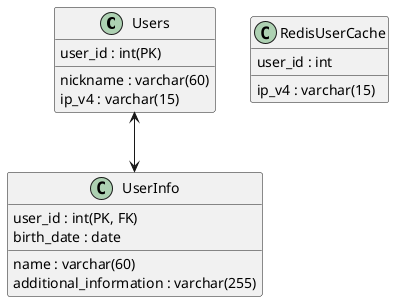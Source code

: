 @startuml
!define ENTITY class 
!define PRIMARY_KEY {field} 
!define FOREIGN_KEY {field}

ENTITY Users {
  PRIMARY_KEY user_id : int(PK)
  nickname : varchar(60)
  ip_v4 : varchar(15)
}

ENTITY UserInfo {
  PRIMARY_KEY user_id : int(PK, FK)
  name : varchar(60)
  birth_date : date
  additional_information : varchar(255)
}

ENTITY RedisUserCache {
  user_id : int
  ip_v4 : varchar(15)
}

Users <--> UserInfo

@enduml